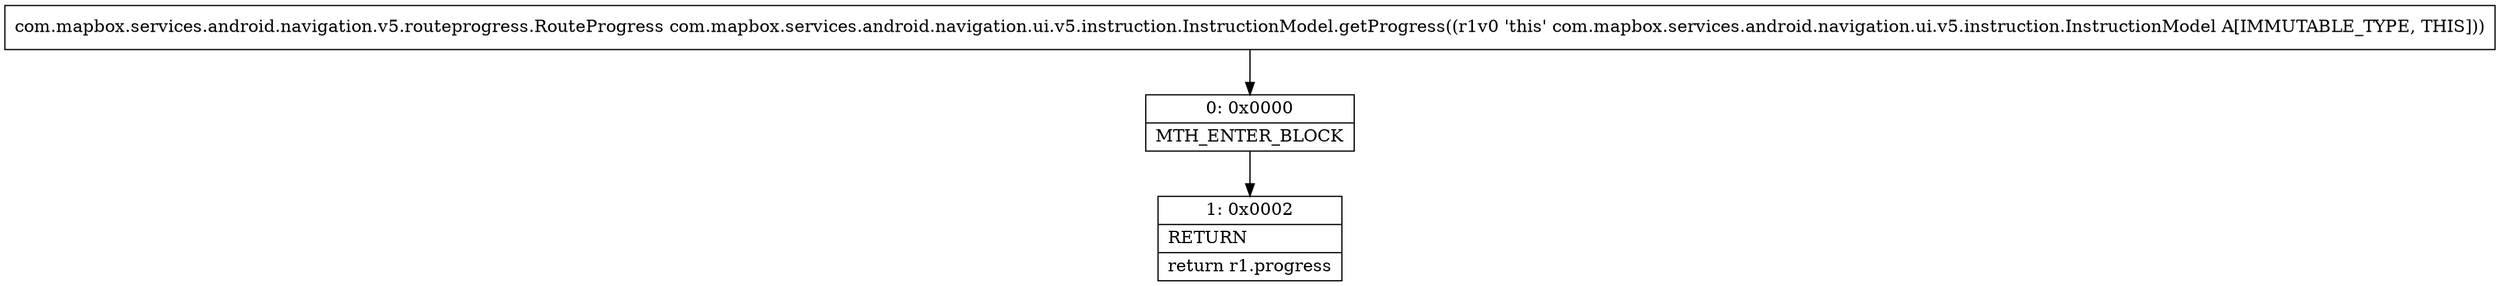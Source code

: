 digraph "CFG forcom.mapbox.services.android.navigation.ui.v5.instruction.InstructionModel.getProgress()Lcom\/mapbox\/services\/android\/navigation\/v5\/routeprogress\/RouteProgress;" {
Node_0 [shape=record,label="{0\:\ 0x0000|MTH_ENTER_BLOCK\l}"];
Node_1 [shape=record,label="{1\:\ 0x0002|RETURN\l|return r1.progress\l}"];
MethodNode[shape=record,label="{com.mapbox.services.android.navigation.v5.routeprogress.RouteProgress com.mapbox.services.android.navigation.ui.v5.instruction.InstructionModel.getProgress((r1v0 'this' com.mapbox.services.android.navigation.ui.v5.instruction.InstructionModel A[IMMUTABLE_TYPE, THIS])) }"];
MethodNode -> Node_0;
Node_0 -> Node_1;
}

